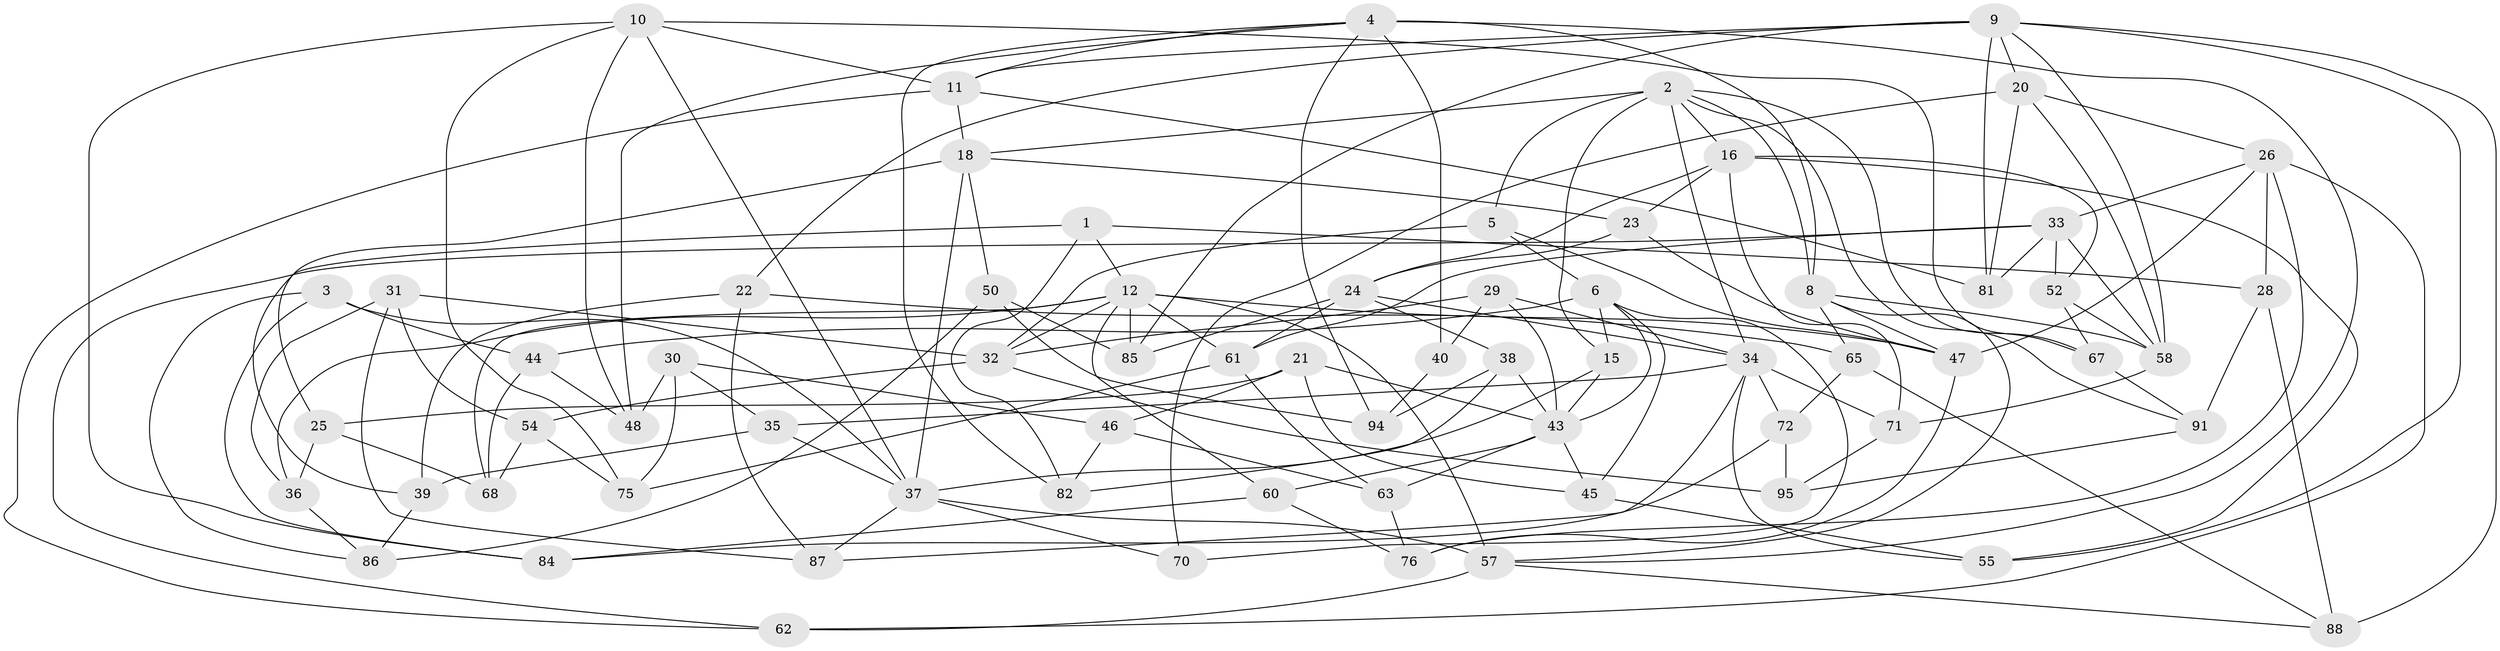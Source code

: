 // original degree distribution, {4: 1.0}
// Generated by graph-tools (version 1.1) at 2025/20/03/04/25 18:20:56]
// undirected, 68 vertices, 163 edges
graph export_dot {
graph [start="1"]
  node [color=gray90,style=filled];
  1;
  2 [super="+13+19"];
  3;
  4 [super="+7"];
  5;
  6 [super="+17"];
  8 [super="+90"];
  9 [super="+42"];
  10 [super="+89"];
  11 [super="+66"];
  12 [super="+14+53"];
  15;
  16 [super="+79"];
  18 [super="+96"];
  20 [super="+83"];
  21;
  22;
  23;
  24 [super="+41"];
  25;
  26 [super="+73"];
  28;
  29;
  30;
  31;
  32 [super="+64"];
  33 [super="+51"];
  34 [super="+78+74"];
  35;
  36;
  37 [super="+49"];
  38;
  39;
  40;
  43 [super="+56+97"];
  44;
  45;
  46;
  47 [super="+80"];
  48;
  50;
  52;
  54;
  55;
  57 [super="+59"];
  58 [super="+77"];
  60;
  61 [super="+69"];
  62;
  63;
  65;
  67;
  68;
  70;
  71;
  72;
  75;
  76;
  81;
  82;
  84;
  85;
  86;
  87;
  88;
  91;
  94;
  95;
  1 -- 28;
  1 -- 39;
  1 -- 82;
  1 -- 12;
  2 -- 18;
  2 -- 67;
  2 -- 8;
  2 -- 91;
  2 -- 5;
  2 -- 16;
  2 -- 34;
  2 -- 15;
  3 -- 84;
  3 -- 86;
  3 -- 37;
  3 -- 44;
  4 -- 40 [weight=2];
  4 -- 48;
  4 -- 94;
  4 -- 82;
  4 -- 8;
  4 -- 11;
  4 -- 57;
  5 -- 32;
  5 -- 6;
  5 -- 47;
  6 -- 70;
  6 -- 45;
  6 -- 44;
  6 -- 43;
  6 -- 15;
  8 -- 57;
  8 -- 47;
  8 -- 65;
  8 -- 58;
  9 -- 85;
  9 -- 88;
  9 -- 20;
  9 -- 81;
  9 -- 22;
  9 -- 55;
  9 -- 58;
  9 -- 11;
  10 -- 11;
  10 -- 37;
  10 -- 84;
  10 -- 67;
  10 -- 48;
  10 -- 75;
  11 -- 81;
  11 -- 62;
  11 -- 18;
  12 -- 32;
  12 -- 36;
  12 -- 85;
  12 -- 57;
  12 -- 60;
  12 -- 47;
  12 -- 61 [weight=2];
  12 -- 68;
  15 -- 43;
  15 -- 37;
  16 -- 55;
  16 -- 24;
  16 -- 52;
  16 -- 71;
  16 -- 23;
  18 -- 25;
  18 -- 50;
  18 -- 23;
  18 -- 37;
  20 -- 70 [weight=2];
  20 -- 81;
  20 -- 26;
  20 -- 58;
  21 -- 45;
  21 -- 25;
  21 -- 46;
  21 -- 43;
  22 -- 65;
  22 -- 39;
  22 -- 87;
  23 -- 47;
  23 -- 24;
  24 -- 61;
  24 -- 85;
  24 -- 38;
  24 -- 34;
  25 -- 36;
  25 -- 68;
  26 -- 62;
  26 -- 28;
  26 -- 76;
  26 -- 47;
  26 -- 33;
  28 -- 88;
  28 -- 91;
  29 -- 40;
  29 -- 32;
  29 -- 43;
  29 -- 34;
  30 -- 35;
  30 -- 46;
  30 -- 75;
  30 -- 48;
  31 -- 54;
  31 -- 36;
  31 -- 87;
  31 -- 32;
  32 -- 54;
  32 -- 95;
  33 -- 81;
  33 -- 62;
  33 -- 52;
  33 -- 58;
  33 -- 61;
  34 -- 72;
  34 -- 35;
  34 -- 71;
  34 -- 55;
  34 -- 87;
  35 -- 39;
  35 -- 37;
  36 -- 86;
  37 -- 70;
  37 -- 87;
  37 -- 57;
  38 -- 82;
  38 -- 94;
  38 -- 43;
  39 -- 86;
  40 -- 94;
  43 -- 45;
  43 -- 60;
  43 -- 63;
  44 -- 48;
  44 -- 68;
  45 -- 55;
  46 -- 82;
  46 -- 63;
  47 -- 76;
  50 -- 86;
  50 -- 85;
  50 -- 94;
  52 -- 67;
  52 -- 58;
  54 -- 75;
  54 -- 68;
  57 -- 88;
  57 -- 62;
  58 -- 71;
  60 -- 76;
  60 -- 84;
  61 -- 63;
  61 -- 75;
  63 -- 76;
  65 -- 72;
  65 -- 88;
  67 -- 91;
  71 -- 95;
  72 -- 95;
  72 -- 84;
  91 -- 95;
}
